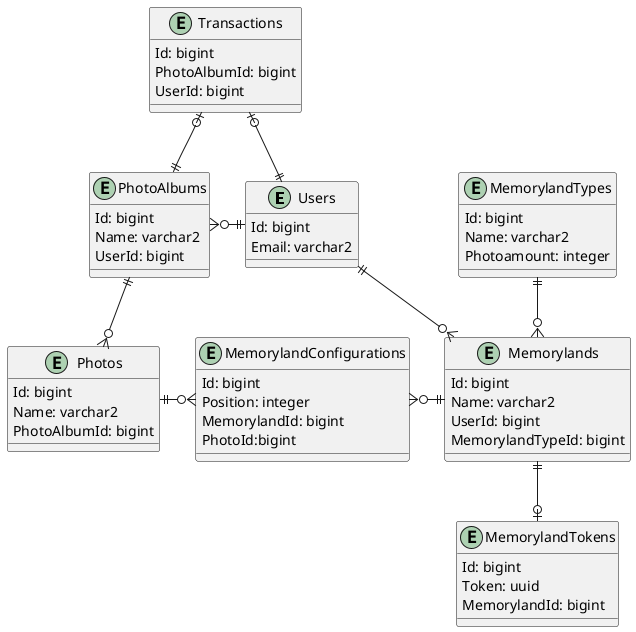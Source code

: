 @startuml

entity Users {
    Id: bigint
    Email: varchar2
}

entity PhotoAlbums {
    Id: bigint
    Name: varchar2
    UserId: bigint
}

entity Photos {
    Id: bigint
    Name: varchar2
    PhotoAlbumId: bigint
}

entity Memorylands {
    Id: bigint
    Name: varchar2
    UserId: bigint
    MemorylandTypeId: bigint
}

entity MemorylandTypes {
    Id: bigint
    Name: varchar2
    Photoamount: integer
}

entity MemorylandConfigurations {
    Id: bigint
    Position: integer
    MemorylandId: bigint
    PhotoId:bigint
}

entity MemorylandTokens {
    Id: bigint
    Token: uuid
    MemorylandId: bigint
}

entity Transactions {
    Id: bigint
    PhotoAlbumId: bigint
    UserId: bigint
}


Users||-l-o{PhotoAlbums
PhotoAlbums||--o{Photos
Users||--o{Memorylands
Memorylands}o-u-||MemorylandTypes
Memorylands||-l-o{MemorylandConfigurations
MemorylandConfigurations}o-l-||Photos
Memorylands||--o|MemorylandTokens
Users||-u-o|Transactions
PhotoAlbums||-u-o|Transactions

@enduml